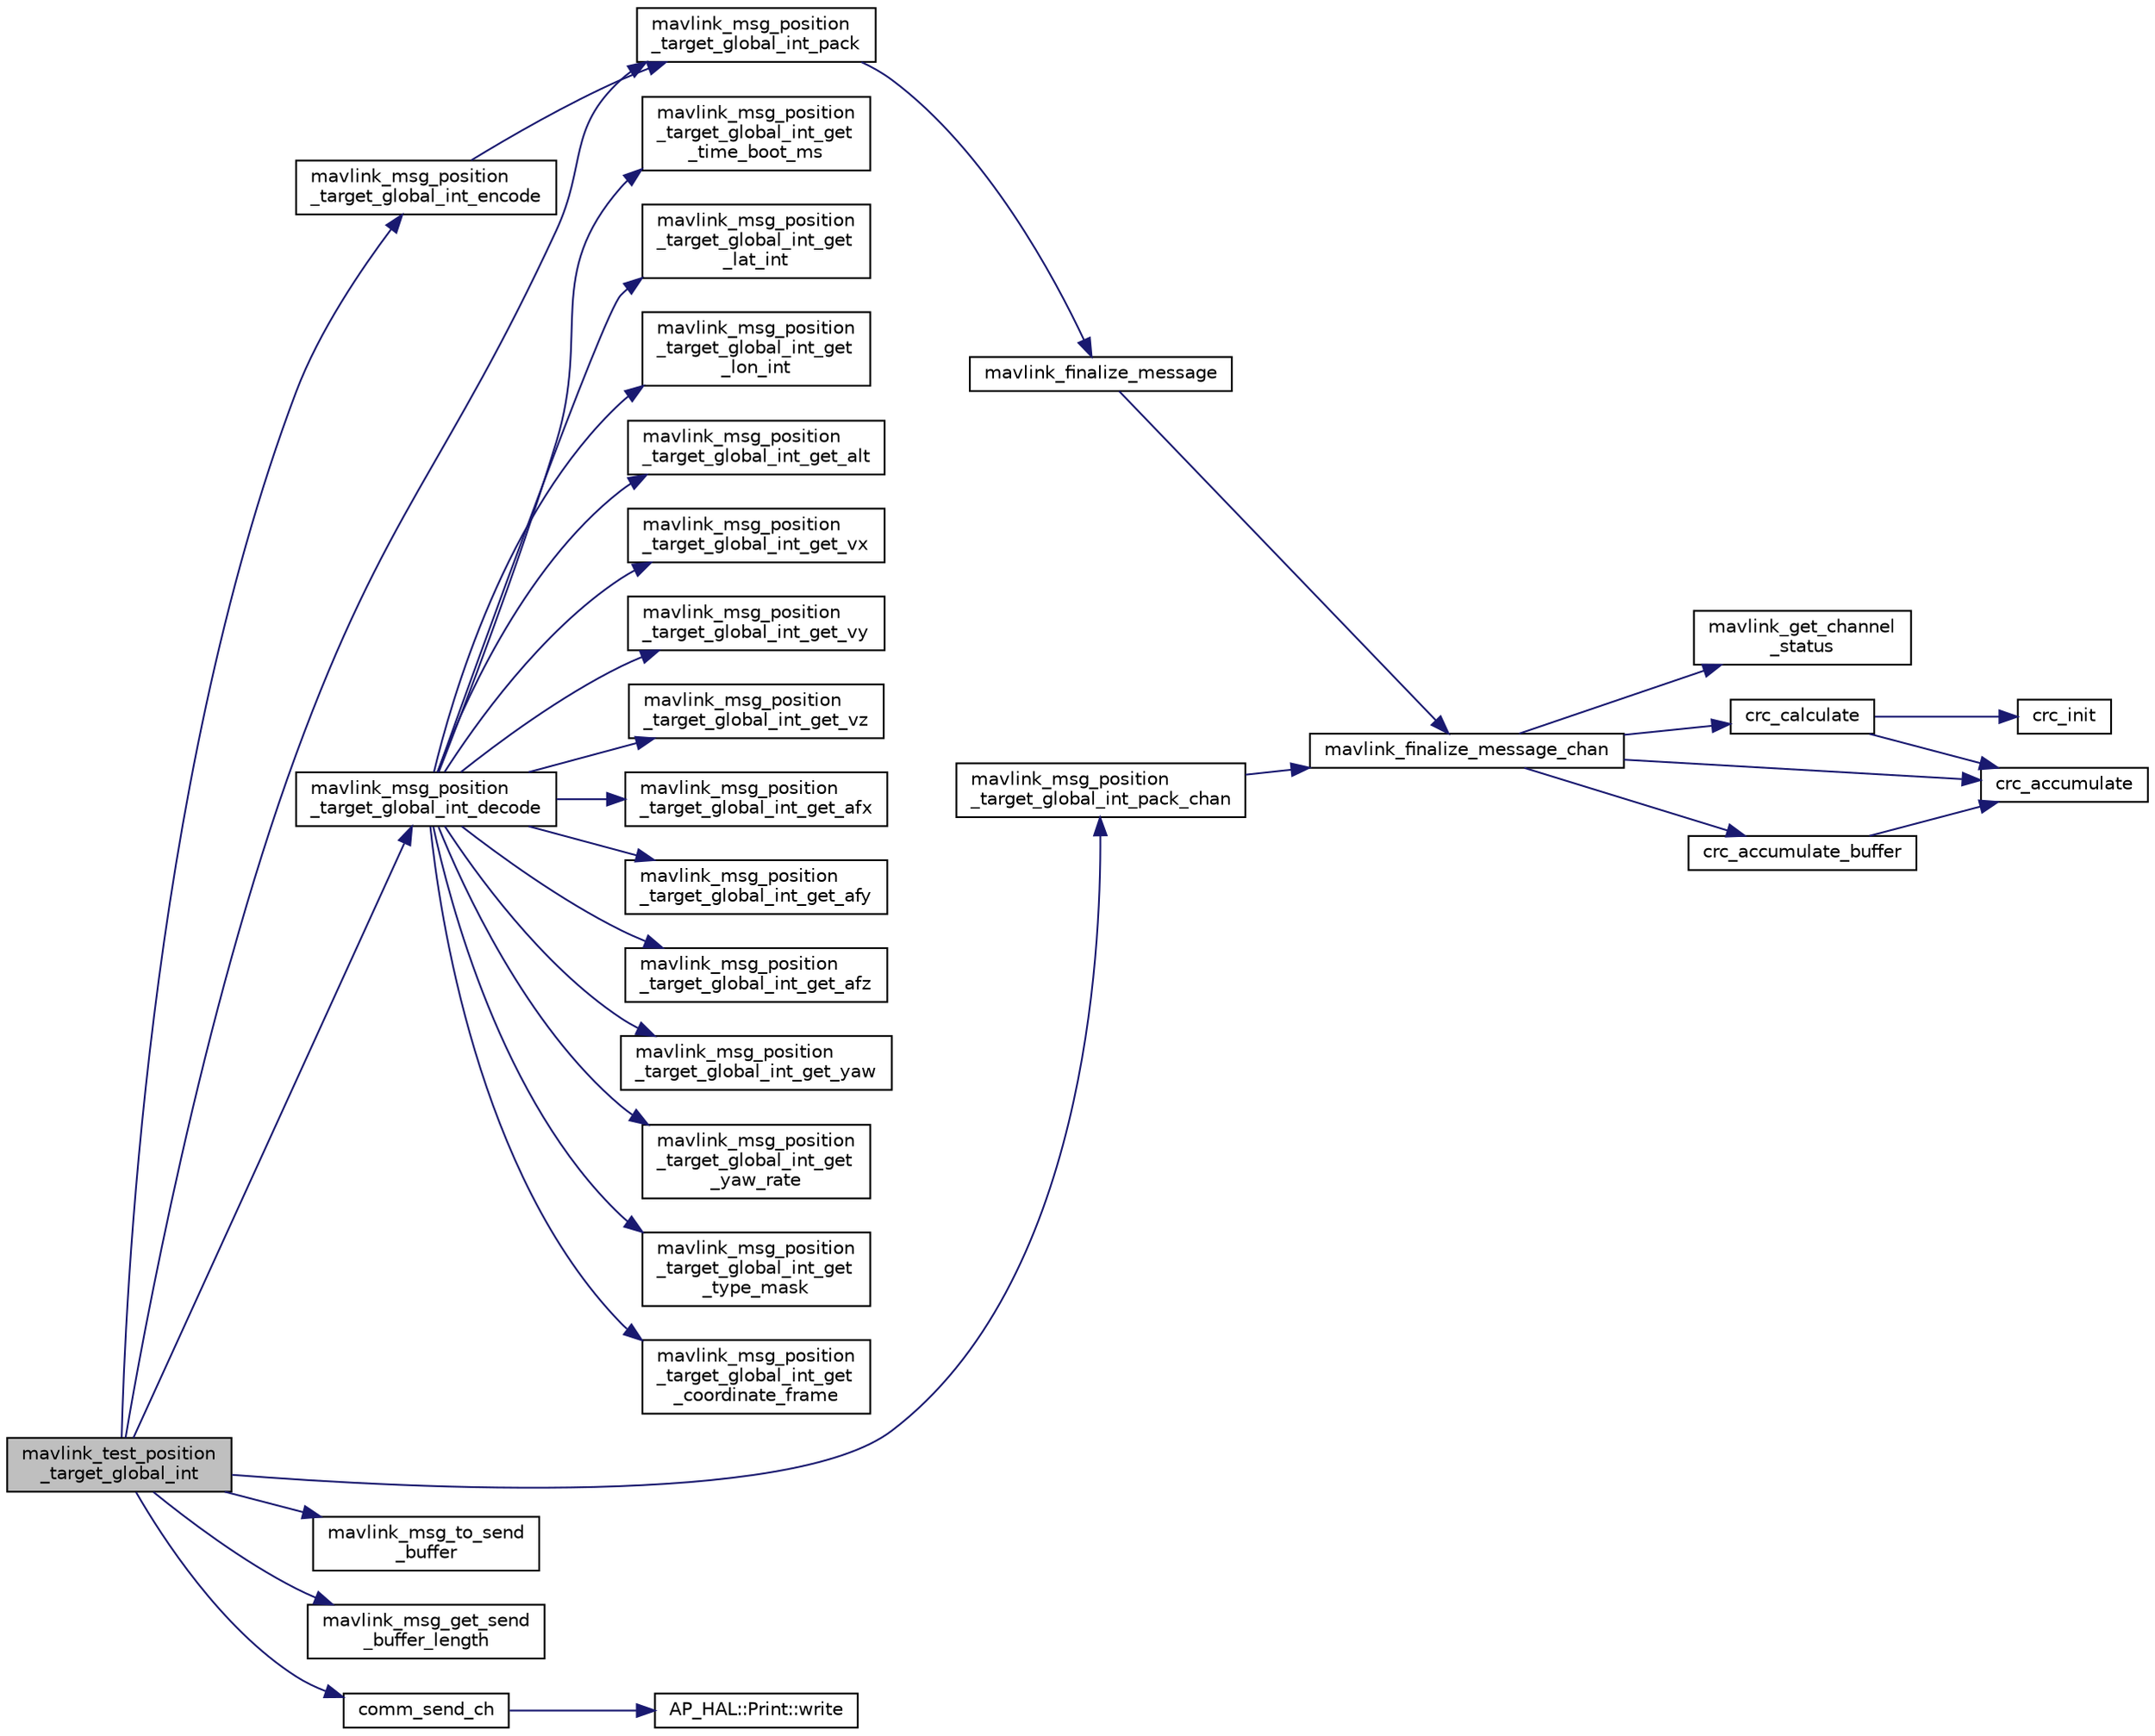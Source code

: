 digraph "mavlink_test_position_target_global_int"
{
 // INTERACTIVE_SVG=YES
  edge [fontname="Helvetica",fontsize="10",labelfontname="Helvetica",labelfontsize="10"];
  node [fontname="Helvetica",fontsize="10",shape=record];
  rankdir="LR";
  Node1 [label="mavlink_test_position\l_target_global_int",height=0.2,width=0.4,color="black", fillcolor="grey75", style="filled", fontcolor="black"];
  Node1 -> Node2 [color="midnightblue",fontsize="10",style="solid",fontname="Helvetica"];
  Node2 [label="mavlink_msg_position\l_target_global_int_encode",height=0.2,width=0.4,color="black", fillcolor="white", style="filled",URL="$mavlink__msg__position__target__global__int_8h.html#a29e08519dc9ff12d38d60c052d0c4ccb",tooltip="Encode a position_target_global_int struct. "];
  Node2 -> Node3 [color="midnightblue",fontsize="10",style="solid",fontname="Helvetica"];
  Node3 [label="mavlink_msg_position\l_target_global_int_pack",height=0.2,width=0.4,color="black", fillcolor="white", style="filled",URL="$mavlink__msg__position__target__global__int_8h.html#ac9c0a31e703601ddbf29993a0f23d0d8",tooltip="Pack a position_target_global_int message. "];
  Node3 -> Node4 [color="midnightblue",fontsize="10",style="solid",fontname="Helvetica"];
  Node4 [label="mavlink_finalize_message",height=0.2,width=0.4,color="black", fillcolor="white", style="filled",URL="$mavlink__helpers_8h.html#af3bea083c5ec83f5b6570b2bd4a817d0",tooltip="Finalize a MAVLink message with MAVLINK_COMM_0 as default channel. "];
  Node4 -> Node5 [color="midnightblue",fontsize="10",style="solid",fontname="Helvetica"];
  Node5 [label="mavlink_finalize_message_chan",height=0.2,width=0.4,color="black", fillcolor="white", style="filled",URL="$mavlink__helpers_8h.html#aa66131138fc02101dcc73b4b556ab422",tooltip="Finalize a MAVLink message with channel assignment. "];
  Node5 -> Node6 [color="midnightblue",fontsize="10",style="solid",fontname="Helvetica"];
  Node6 [label="mavlink_get_channel\l_status",height=0.2,width=0.4,color="black", fillcolor="white", style="filled",URL="$mavlink__helpers_8h.html#ac006d308067f48514ca5c0cf0b046c28"];
  Node5 -> Node7 [color="midnightblue",fontsize="10",style="solid",fontname="Helvetica"];
  Node7 [label="crc_calculate",height=0.2,width=0.4,color="black", fillcolor="white", style="filled",URL="$checksum_8h.html#ab4264eb7b9e22aabb5cc3191bce35f4c",tooltip="Calculates the X.25 checksum on a byte buffer. "];
  Node7 -> Node8 [color="midnightblue",fontsize="10",style="solid",fontname="Helvetica"];
  Node8 [label="crc_init",height=0.2,width=0.4,color="black", fillcolor="white", style="filled",URL="$checksum_8h.html#aee738f6e20d31b027afdd966c79befae",tooltip="Initiliaze the buffer for the X.25 CRC. "];
  Node7 -> Node9 [color="midnightblue",fontsize="10",style="solid",fontname="Helvetica"];
  Node9 [label="crc_accumulate",height=0.2,width=0.4,color="black", fillcolor="white", style="filled",URL="$checksum_8h.html#ade2bbc31cd3b5b6d839556f56de61957",tooltip="Accumulate the X.25 CRC by adding one char at a time. "];
  Node5 -> Node10 [color="midnightblue",fontsize="10",style="solid",fontname="Helvetica"];
  Node10 [label="crc_accumulate_buffer",height=0.2,width=0.4,color="black", fillcolor="white", style="filled",URL="$checksum_8h.html#abcbaa800e8fcbcdf9bb48168657fbefd",tooltip="Accumulate the X.25 CRC by adding an array of bytes. "];
  Node10 -> Node9 [color="midnightblue",fontsize="10",style="solid",fontname="Helvetica"];
  Node5 -> Node9 [color="midnightblue",fontsize="10",style="solid",fontname="Helvetica"];
  Node1 -> Node11 [color="midnightblue",fontsize="10",style="solid",fontname="Helvetica"];
  Node11 [label="mavlink_msg_position\l_target_global_int_decode",height=0.2,width=0.4,color="black", fillcolor="white", style="filled",URL="$mavlink__msg__position__target__global__int_8h.html#ab707a60bdb3eaa426014c3a8ac22cad3",tooltip="Decode a position_target_global_int message into a struct. "];
  Node11 -> Node12 [color="midnightblue",fontsize="10",style="solid",fontname="Helvetica"];
  Node12 [label="mavlink_msg_position\l_target_global_int_get\l_time_boot_ms",height=0.2,width=0.4,color="black", fillcolor="white", style="filled",URL="$mavlink__msg__position__target__global__int_8h.html#acbe83631d6e00ff4c6c321e44f432cae",tooltip="Send a position_target_global_int message. "];
  Node11 -> Node13 [color="midnightblue",fontsize="10",style="solid",fontname="Helvetica"];
  Node13 [label="mavlink_msg_position\l_target_global_int_get\l_lat_int",height=0.2,width=0.4,color="black", fillcolor="white", style="filled",URL="$mavlink__msg__position__target__global__int_8h.html#adae03fda80a94e9e2f7538c646014e64",tooltip="Get field lat_int from position_target_global_int message. "];
  Node11 -> Node14 [color="midnightblue",fontsize="10",style="solid",fontname="Helvetica"];
  Node14 [label="mavlink_msg_position\l_target_global_int_get\l_lon_int",height=0.2,width=0.4,color="black", fillcolor="white", style="filled",URL="$mavlink__msg__position__target__global__int_8h.html#a6e80d12cfc94f670b0da917c63871239",tooltip="Get field lon_int from position_target_global_int message. "];
  Node11 -> Node15 [color="midnightblue",fontsize="10",style="solid",fontname="Helvetica"];
  Node15 [label="mavlink_msg_position\l_target_global_int_get_alt",height=0.2,width=0.4,color="black", fillcolor="white", style="filled",URL="$mavlink__msg__position__target__global__int_8h.html#a57ee948d60c5be3dbe55a640f69b82cd",tooltip="Get field alt from position_target_global_int message. "];
  Node11 -> Node16 [color="midnightblue",fontsize="10",style="solid",fontname="Helvetica"];
  Node16 [label="mavlink_msg_position\l_target_global_int_get_vx",height=0.2,width=0.4,color="black", fillcolor="white", style="filled",URL="$mavlink__msg__position__target__global__int_8h.html#a6045bc6eb379931072c4bf77564ae02f",tooltip="Get field vx from position_target_global_int message. "];
  Node11 -> Node17 [color="midnightblue",fontsize="10",style="solid",fontname="Helvetica"];
  Node17 [label="mavlink_msg_position\l_target_global_int_get_vy",height=0.2,width=0.4,color="black", fillcolor="white", style="filled",URL="$mavlink__msg__position__target__global__int_8h.html#a0c8ce8cc6d62a27df6af8b40c7266006",tooltip="Get field vy from position_target_global_int message. "];
  Node11 -> Node18 [color="midnightblue",fontsize="10",style="solid",fontname="Helvetica"];
  Node18 [label="mavlink_msg_position\l_target_global_int_get_vz",height=0.2,width=0.4,color="black", fillcolor="white", style="filled",URL="$mavlink__msg__position__target__global__int_8h.html#a60c9cf862ef58d5c0e7dec5496daf833",tooltip="Get field vz from position_target_global_int message. "];
  Node11 -> Node19 [color="midnightblue",fontsize="10",style="solid",fontname="Helvetica"];
  Node19 [label="mavlink_msg_position\l_target_global_int_get_afx",height=0.2,width=0.4,color="black", fillcolor="white", style="filled",URL="$mavlink__msg__position__target__global__int_8h.html#aa246eb11a1b8e707e89038e273f0edc4",tooltip="Get field afx from position_target_global_int message. "];
  Node11 -> Node20 [color="midnightblue",fontsize="10",style="solid",fontname="Helvetica"];
  Node20 [label="mavlink_msg_position\l_target_global_int_get_afy",height=0.2,width=0.4,color="black", fillcolor="white", style="filled",URL="$mavlink__msg__position__target__global__int_8h.html#ae8125c1cd07dd62d9d9cff3dd674c72b",tooltip="Get field afy from position_target_global_int message. "];
  Node11 -> Node21 [color="midnightblue",fontsize="10",style="solid",fontname="Helvetica"];
  Node21 [label="mavlink_msg_position\l_target_global_int_get_afz",height=0.2,width=0.4,color="black", fillcolor="white", style="filled",URL="$mavlink__msg__position__target__global__int_8h.html#a078f9c78c0c75be7d2125c2e6e3a5c41",tooltip="Get field afz from position_target_global_int message. "];
  Node11 -> Node22 [color="midnightblue",fontsize="10",style="solid",fontname="Helvetica"];
  Node22 [label="mavlink_msg_position\l_target_global_int_get_yaw",height=0.2,width=0.4,color="black", fillcolor="white", style="filled",URL="$mavlink__msg__position__target__global__int_8h.html#a35970fc5a24314376e72e8798cf69184",tooltip="Get field yaw from position_target_global_int message. "];
  Node11 -> Node23 [color="midnightblue",fontsize="10",style="solid",fontname="Helvetica"];
  Node23 [label="mavlink_msg_position\l_target_global_int_get\l_yaw_rate",height=0.2,width=0.4,color="black", fillcolor="white", style="filled",URL="$mavlink__msg__position__target__global__int_8h.html#ae7d24dc7cf576502bef1615accef74d7",tooltip="Get field yaw_rate from position_target_global_int message. "];
  Node11 -> Node24 [color="midnightblue",fontsize="10",style="solid",fontname="Helvetica"];
  Node24 [label="mavlink_msg_position\l_target_global_int_get\l_type_mask",height=0.2,width=0.4,color="black", fillcolor="white", style="filled",URL="$mavlink__msg__position__target__global__int_8h.html#afa51a2f05fcaa9a43ceab23d47eb21e4",tooltip="Get field type_mask from position_target_global_int message. "];
  Node11 -> Node25 [color="midnightblue",fontsize="10",style="solid",fontname="Helvetica"];
  Node25 [label="mavlink_msg_position\l_target_global_int_get\l_coordinate_frame",height=0.2,width=0.4,color="black", fillcolor="white", style="filled",URL="$mavlink__msg__position__target__global__int_8h.html#a2878558b8358801471d6229d064e34ba",tooltip="Get field coordinate_frame from position_target_global_int message. "];
  Node1 -> Node3 [color="midnightblue",fontsize="10",style="solid",fontname="Helvetica"];
  Node1 -> Node26 [color="midnightblue",fontsize="10",style="solid",fontname="Helvetica"];
  Node26 [label="mavlink_msg_position\l_target_global_int_pack_chan",height=0.2,width=0.4,color="black", fillcolor="white", style="filled",URL="$mavlink__msg__position__target__global__int_8h.html#a630f81a89fec0b1ef652a83ba5576989",tooltip="Pack a position_target_global_int message on a channel. "];
  Node26 -> Node5 [color="midnightblue",fontsize="10",style="solid",fontname="Helvetica"];
  Node1 -> Node27 [color="midnightblue",fontsize="10",style="solid",fontname="Helvetica"];
  Node27 [label="mavlink_msg_to_send\l_buffer",height=0.2,width=0.4,color="black", fillcolor="white", style="filled",URL="$mavlink__helpers_8h.html#afea0a9befa84822fd62c2899ea0d849e",tooltip="Pack a message to send it over a serial byte stream. "];
  Node1 -> Node28 [color="midnightblue",fontsize="10",style="solid",fontname="Helvetica"];
  Node28 [label="mavlink_msg_get_send\l_buffer_length",height=0.2,width=0.4,color="black", fillcolor="white", style="filled",URL="$protocol_8h.html#aa86c08f27aabb7a2e12a67f189f590c8",tooltip="Get the required buffer size for this message. "];
  Node1 -> Node29 [color="midnightblue",fontsize="10",style="solid",fontname="Helvetica"];
  Node29 [label="comm_send_ch",height=0.2,width=0.4,color="black", fillcolor="white", style="filled",URL="$GCS__MAVLink_8h.html#ab753873a1ee10adedd0ce246311468f8"];
  Node29 -> Node30 [color="midnightblue",fontsize="10",style="solid",fontname="Helvetica"];
  Node30 [label="AP_HAL::Print::write",height=0.2,width=0.4,color="black", fillcolor="white", style="filled",URL="$classAP__HAL_1_1Print.html#acc65391952a43334f8f5c9bef341f501"];
}
